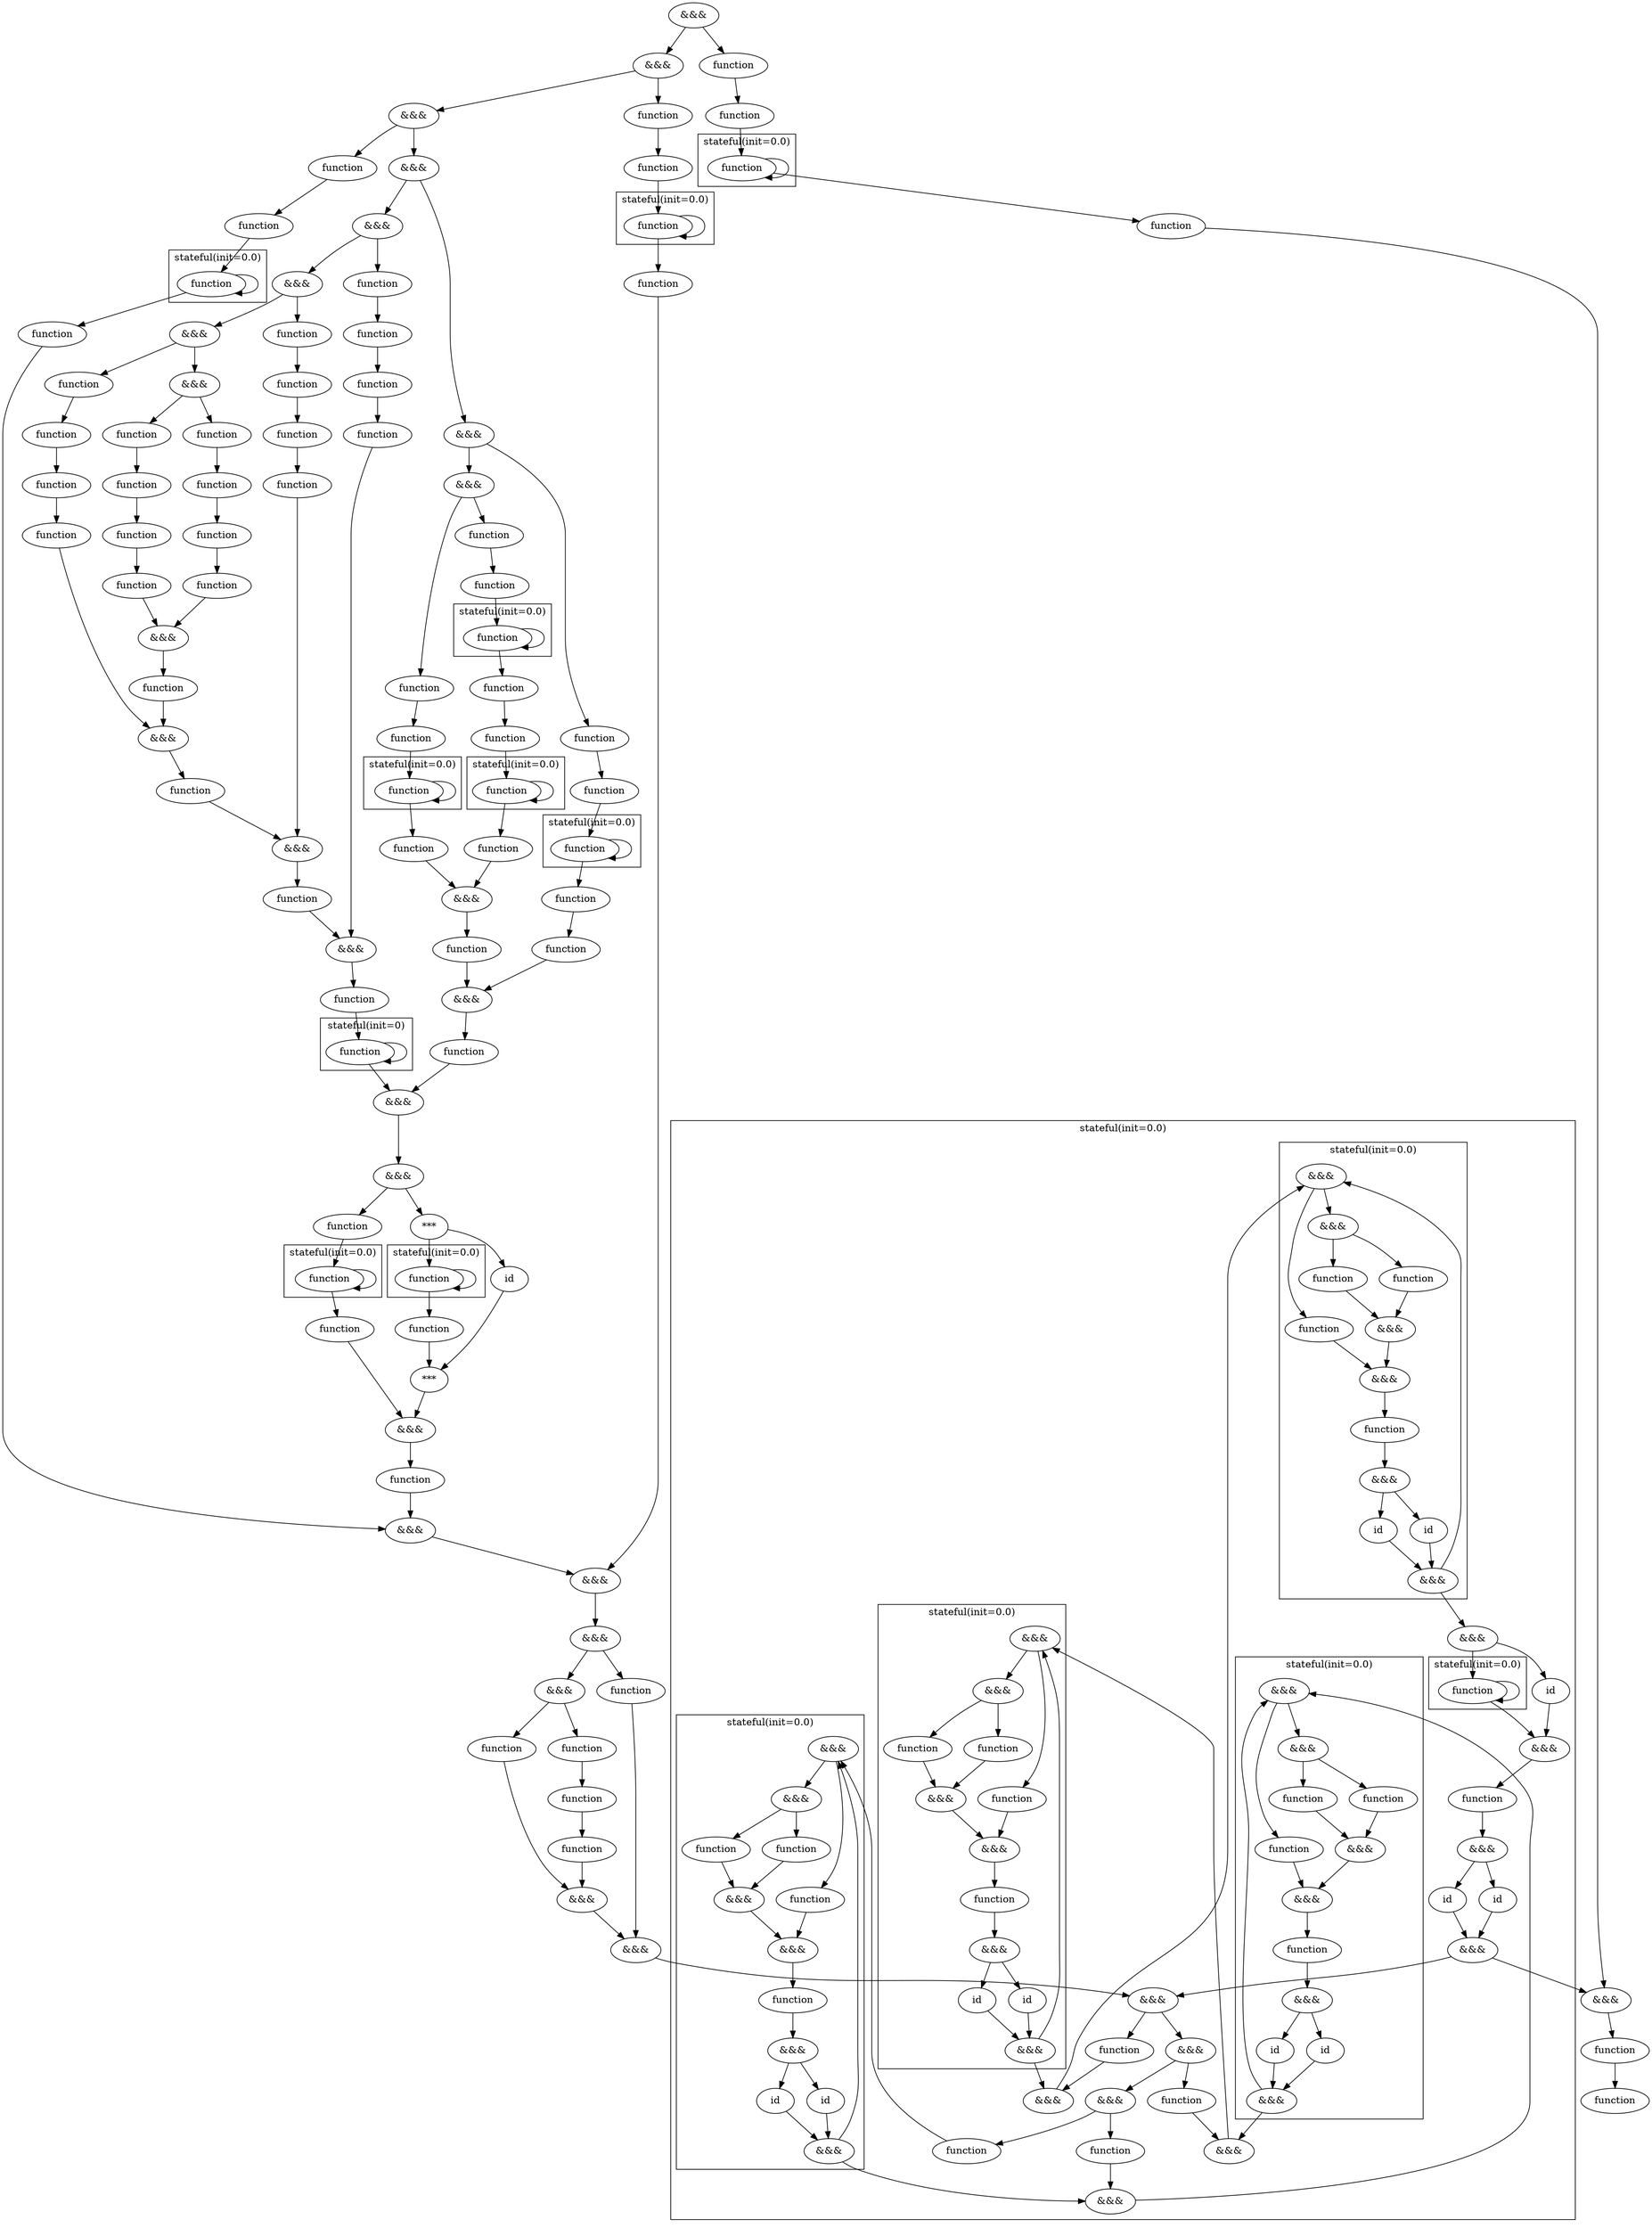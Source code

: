 digraph {
node_177 [label="&&&"]
node_180 [label="function"]
subgraph cluster_4 {
label="stateful(init=0.0)"
node_3 [label="function"]
}
node_5 [label="function"]
node_2 [label="function"]
node_1 [label="function"]
subgraph cluster_9 {
label="stateful(init=0.0)"
node_8 [label="function"]
}
node_10 [label="function"]
node_7 [label="function"]
node_6 [label="function"]
node_13 [label="function"]
node_14 [label="function"]
node_12 [label="function"]
node_11 [label="function"]
node_17 [label="function"]
node_18 [label="function"]
node_16 [label="function"]
node_15 [label="function"]
node_21 [label="function"]
node_22 [label="function"]
node_20 [label="function"]
node_19 [label="function"]
node_25 [label="function"]
node_26 [label="function"]
node_24 [label="function"]
node_23 [label="function"]
node_29 [label="function"]
node_30 [label="function"]
node_28 [label="function"]
node_27 [label="function"]
node_31 [label="&&&"]
node_32 [label="&&&"]
node_33 [label="function"]
node_34 [label="&&&"]
node_35 [label="&&&"]
node_36 [label="function"]
node_37 [label="&&&"]
node_38 [label="&&&"]
node_39 [label="function"]
node_40 [label="&&&"]
node_41 [label="&&&"]
subgraph cluster_44 {
label="stateful(init=0)"
node_43 [label="function"]
}
node_42 [label="function"]
subgraph cluster_48 {
label="stateful(init=0.0)"
node_47 [label="function"]
}
node_49 [label="function"]
node_50 [label="function"]
node_46 [label="function"]
node_45 [label="function"]
subgraph cluster_54 {
label="stateful(init=0.0)"
node_53 [label="function"]
}
subgraph cluster_58 {
label="stateful(init=0.0)"
node_57 [label="function"]
}
node_56 [label="function"]
node_59 [label="function"]
node_55 [label="function"]
node_52 [label="function"]
node_51 [label="function"]
subgraph cluster_63 {
label="stateful(init=0.0)"
node_62 [label="function"]
}
node_64 [label="function"]
node_61 [label="function"]
node_60 [label="function"]
node_65 [label="&&&"]
node_66 [label="&&&"]
node_67 [label="function"]
node_68 [label="&&&"]
node_69 [label="&&&"]
node_70 [label="function"]
node_71 [label="&&&"]
node_72 [label="&&&"]
subgraph cluster_75 {
label="stateful(init=0.0)"
node_74 [label="function"]
}
node_73 [label="function"]
node_76 [label="function"]
subgraph cluster_79 {
label="stateful(init=0.0)"
node_78 [label="function"]
}
node_80 [label="function"]
node_81 [label="***"]
node_77 [label="id"]
node_82 [label="***"]
node_83 [label="&&&"]
node_84 [label="&&&"]
node_85 [label="function"]
node_86 [label="&&&"]
node_87 [label="&&&"]
node_88 [label="&&&"]
node_89 [label="&&&"]
node_92 [label="function"]
node_93 [label="function"]
node_91 [label="function"]
node_95 [label="&&&"]
node_94 [label="function"]
node_96 [label="&&&"]
node_97 [label="&&&"]
node_90 [label="function"]
node_98 [label="&&&"]
subgraph cluster_171 {
label="stateful(init=0.0)"
node_146 [label="&&&"]
node_170 [label="&&&"]
subgraph cluster_112 {
label="stateful(init=0.0)"
node_105 [label="&&&"]
node_111 [label="&&&"]
node_102 [label="&&&"]
node_100 [label="function"]
node_101 [label="function"]
node_103 [label="&&&"]
node_104 [label="function"]
node_106 [label="&&&"]
node_110 [label="&&&"]
node_108 [label="id"]
node_109 [label="id"]
node_107 [label="function"]
node_102 -> node_100
node_102 -> node_101
node_100 -> node_103
node_101 -> node_103
node_105 -> node_102
node_105 -> node_104
node_103 -> node_106
node_104 -> node_106
node_110 -> node_108
node_110 -> node_109
node_108 -> node_111
node_109 -> node_111
node_107 -> node_110
node_106 -> node_107
}
node_99 [label="function"]
node_114 [label="&&&"]
node_113 [label="function"]
node_115 [label="&&&"]
subgraph cluster_128 {
label="stateful(init=0.0)"
node_121 [label="&&&"]
node_127 [label="&&&"]
node_118 [label="&&&"]
node_116 [label="function"]
node_117 [label="function"]
node_119 [label="&&&"]
node_120 [label="function"]
node_122 [label="&&&"]
node_126 [label="&&&"]
node_124 [label="id"]
node_125 [label="id"]
node_123 [label="function"]
node_118 -> node_116
node_118 -> node_117
node_116 -> node_119
node_117 -> node_119
node_121 -> node_118
node_121 -> node_120
node_119 -> node_122
node_120 -> node_122
node_126 -> node_124
node_126 -> node_125
node_124 -> node_127
node_125 -> node_127
node_123 -> node_126
node_122 -> node_123
}
node_130 [label="&&&"]
node_129 [label="function"]
node_131 [label="&&&"]
subgraph cluster_144 {
label="stateful(init=0.0)"
node_137 [label="&&&"]
node_143 [label="&&&"]
node_134 [label="&&&"]
node_132 [label="function"]
node_133 [label="function"]
node_135 [label="&&&"]
node_136 [label="function"]
node_138 [label="&&&"]
node_142 [label="&&&"]
node_140 [label="id"]
node_141 [label="id"]
node_139 [label="function"]
node_134 -> node_132
node_134 -> node_133
node_132 -> node_135
node_133 -> node_135
node_137 -> node_134
node_137 -> node_136
node_135 -> node_138
node_136 -> node_138
node_142 -> node_140
node_142 -> node_141
node_140 -> node_143
node_141 -> node_143
node_139 -> node_142
node_138 -> node_139
}
node_145 [label="function"]
node_147 [label="&&&"]
subgraph cluster_160 {
label="stateful(init=0.0)"
node_153 [label="&&&"]
node_159 [label="&&&"]
node_150 [label="&&&"]
node_148 [label="function"]
node_149 [label="function"]
node_151 [label="&&&"]
node_152 [label="function"]
node_154 [label="&&&"]
node_158 [label="&&&"]
node_156 [label="id"]
node_157 [label="id"]
node_155 [label="function"]
node_150 -> node_148
node_150 -> node_149
node_148 -> node_151
node_149 -> node_151
node_153 -> node_150
node_153 -> node_152
node_151 -> node_154
node_152 -> node_154
node_158 -> node_156
node_158 -> node_157
node_156 -> node_159
node_157 -> node_159
node_155 -> node_158
node_154 -> node_155
}
subgraph cluster_162 {
label="stateful(init=0.0)"
node_161 [label="function"]
}
node_164 [label="&&&"]
node_163 [label="id"]
node_165 [label="&&&"]
node_169 [label="&&&"]
node_167 [label="id"]
node_168 [label="id"]
node_166 [label="function"]
node_111 -> node_105
node_99 -> node_105
node_114 -> node_99
node_114 -> node_113
node_111 -> node_115
node_113 -> node_115
node_127 -> node_121
node_115 -> node_121
node_130 -> node_114
node_130 -> node_129
node_127 -> node_131
node_129 -> node_131
node_143 -> node_137
node_131 -> node_137
node_146 -> node_130
node_146 -> node_145
node_143 -> node_147
node_145 -> node_147
node_159 -> node_153
node_161 -> node_161
node_164 -> node_161
node_164 -> node_163
node_161 -> node_165
node_163 -> node_165
node_169 -> node_167
node_169 -> node_168
node_167 -> node_170
node_168 -> node_170
node_166 -> node_169
node_165 -> node_166
node_159 -> node_164
node_147 -> node_153
}
subgraph cluster_175 {
label="stateful(init=0.0)"
node_174 [label="function"]
}
node_176 [label="function"]
node_173 [label="function"]
node_172 [label="function"]
node_178 [label="&&&"]
node_179 [label="function"]
node_3 -> node_3
node_3 -> node_5
node_2 -> node_3
node_1 -> node_2
node_8 -> node_8
node_8 -> node_10
node_7 -> node_8
node_6 -> node_7
node_13 -> node_14
node_12 -> node_13
node_11 -> node_12
node_17 -> node_18
node_16 -> node_17
node_15 -> node_16
node_21 -> node_22
node_20 -> node_21
node_19 -> node_20
node_25 -> node_26
node_24 -> node_25
node_23 -> node_24
node_29 -> node_30
node_28 -> node_29
node_27 -> node_28
node_31 -> node_23
node_31 -> node_27
node_26 -> node_32
node_30 -> node_32
node_32 -> node_33
node_34 -> node_19
node_34 -> node_31
node_22 -> node_35
node_33 -> node_35
node_35 -> node_36
node_37 -> node_15
node_37 -> node_34
node_18 -> node_38
node_36 -> node_38
node_38 -> node_39
node_40 -> node_11
node_40 -> node_37
node_14 -> node_41
node_39 -> node_41
node_43 -> node_43
node_42 -> node_43
node_41 -> node_42
node_47 -> node_47
node_49 -> node_50
node_47 -> node_49
node_46 -> node_47
node_45 -> node_46
node_53 -> node_53
node_57 -> node_57
node_56 -> node_57
node_57 -> node_59
node_55 -> node_56
node_53 -> node_55
node_52 -> node_53
node_51 -> node_52
node_62 -> node_62
node_62 -> node_64
node_61 -> node_62
node_60 -> node_61
node_65 -> node_51
node_65 -> node_60
node_59 -> node_66
node_64 -> node_66
node_66 -> node_67
node_68 -> node_45
node_68 -> node_65
node_50 -> node_69
node_67 -> node_69
node_69 -> node_70
node_71 -> node_40
node_71 -> node_68
node_43 -> node_72
node_70 -> node_72
node_74 -> node_74
node_73 -> node_74
node_74 -> node_76
node_78 -> node_78
node_78 -> node_80
node_81 -> node_77
node_81 -> node_78
node_77 -> node_82
node_80 -> node_82
node_83 -> node_73
node_83 -> node_81
node_76 -> node_84
node_82 -> node_84
node_72 -> node_83
node_84 -> node_85
node_86 -> node_6
node_86 -> node_71
node_10 -> node_87
node_85 -> node_87
node_88 -> node_1
node_88 -> node_86
node_5 -> node_89
node_87 -> node_89
node_92 -> node_93
node_91 -> node_92
node_95 -> node_91
node_95 -> node_94
node_93 -> node_96
node_94 -> node_96
node_97 -> node_90
node_97 -> node_95
node_90 -> node_98
node_96 -> node_98
node_89 -> node_97
node_170 -> node_146
node_98 -> node_146
node_174 -> node_174
node_174 -> node_176
node_173 -> node_174
node_172 -> node_173
node_177 -> node_88
node_177 -> node_172
node_170 -> node_178
node_176 -> node_178
node_179 -> node_180
node_178 -> node_179
}